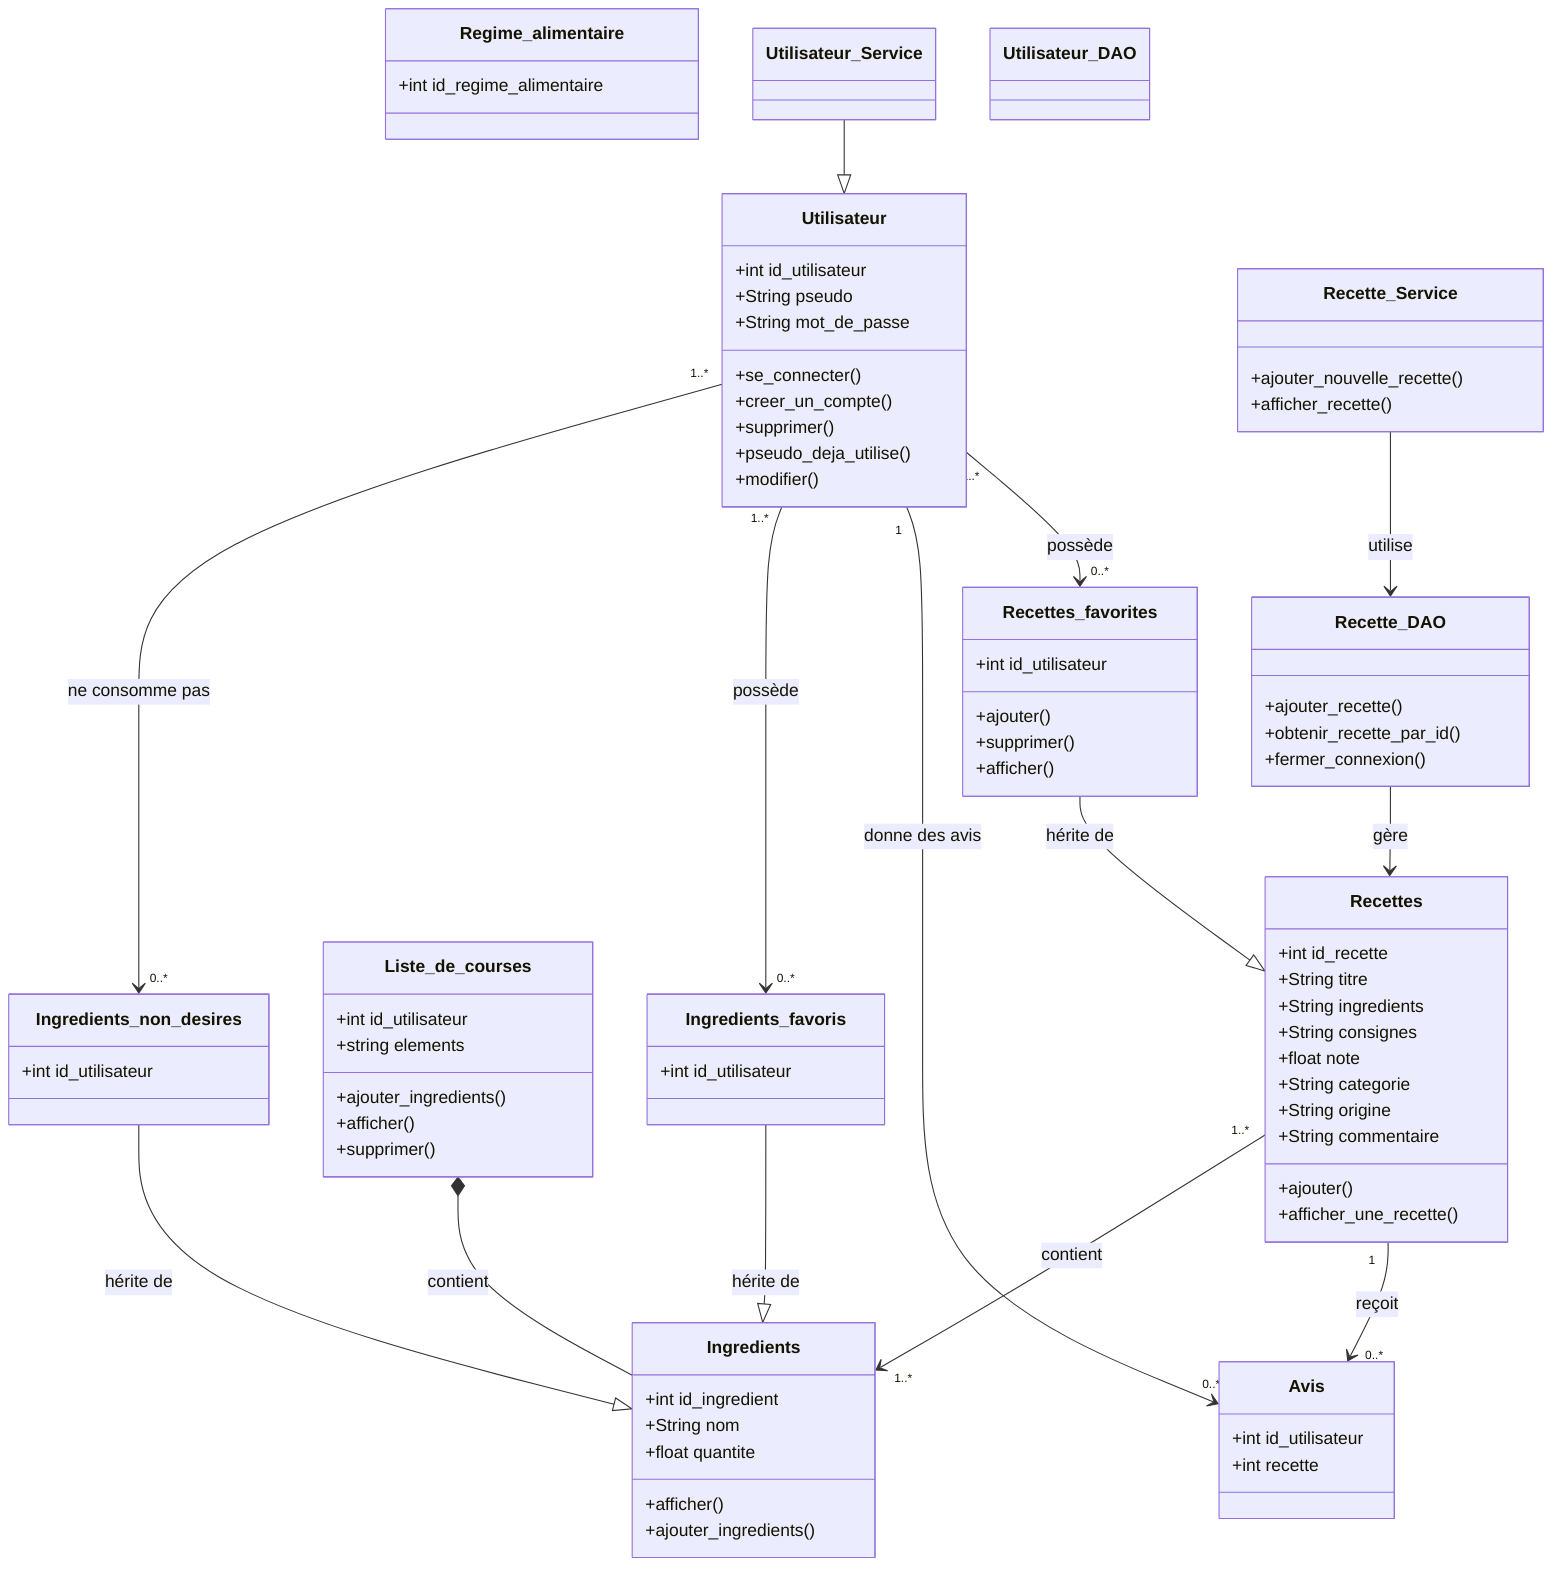 classDiagram
    class Recettes {
        +int id_recette
        +String titre
        +String ingredients
        +String consignes
        +float note
        +String categorie
        +String origine
        +String commentaire
        +ajouter()
        +afficher_une_recette()
    }

    class Ingredients {
        +int id_ingredient
        +String nom
        +float quantite
        +afficher()
        +ajouter_ingredients()
    }

    class Utilisateur {
        +int id_utilisateur
        +String pseudo
        +String mot_de_passe
        +se_connecter()
        +creer_un_compte()
        +supprimer()
        +pseudo_deja_utilise()
        +modifier()
    }

    class Liste_de_courses {
        +int id_utilisateur
        +string elements
        +ajouter_ingredients()
        +afficher()
        +supprimer()
    }

    class Recettes_favorites {
        +int id_utilisateur
        +ajouter()
        +supprimer()
        +afficher()
    }

    class Avis {
        +int id_utilisateur
        +int recette
    }

    class Ingredients_favoris {
        +int id_utilisateur
    }

    class Ingredients_non_desires {
        +int id_utilisateur
    }

    class Regime_alimentaire {
        +int id_regime_alimentaire
    }

    class Recette_DAO {
        +ajouter_recette()
        +obtenir_recette_par_id()
        +fermer_connexion()
    }

    class Recette_Service {
        +ajouter_nouvelle_recette()
        +afficher_recette()
    }
    class Utilisateur_Service {

    }
        class Utilisateur_DAO {

    }

    %% Relations d'héritage
    Recettes_favorites --|> Recettes : hérite de
    Ingredients_favoris --|> Ingredients : hérite de
    Ingredients_non_desires --|> Ingredients : hérite de
    Utilisateur_Service --|> Utilisateur

    %% Relations DAO et Service
    Recette_Service --> Recette_DAO : utilise
    Recette_DAO --> Recettes : gère

    %% Relations diverses avec cardinalités
    Utilisateur "1..*" --> "0..*" Recettes_favorites : possède
    Utilisateur "1" --> "0..*" Avis : donne des avis
    Utilisateur "1..*" --> "0..*" Ingredients_favoris : possède
    Utilisateur "1..*" --> "0..*" Ingredients_non_desires : ne consomme pas
    Recettes "1" --> "0..*" Avis : reçoit
    Recettes "1..*" --> "1..*" Ingredients : contient
     %% Relations de composition
     Liste_de_courses *-- Ingredients : contient